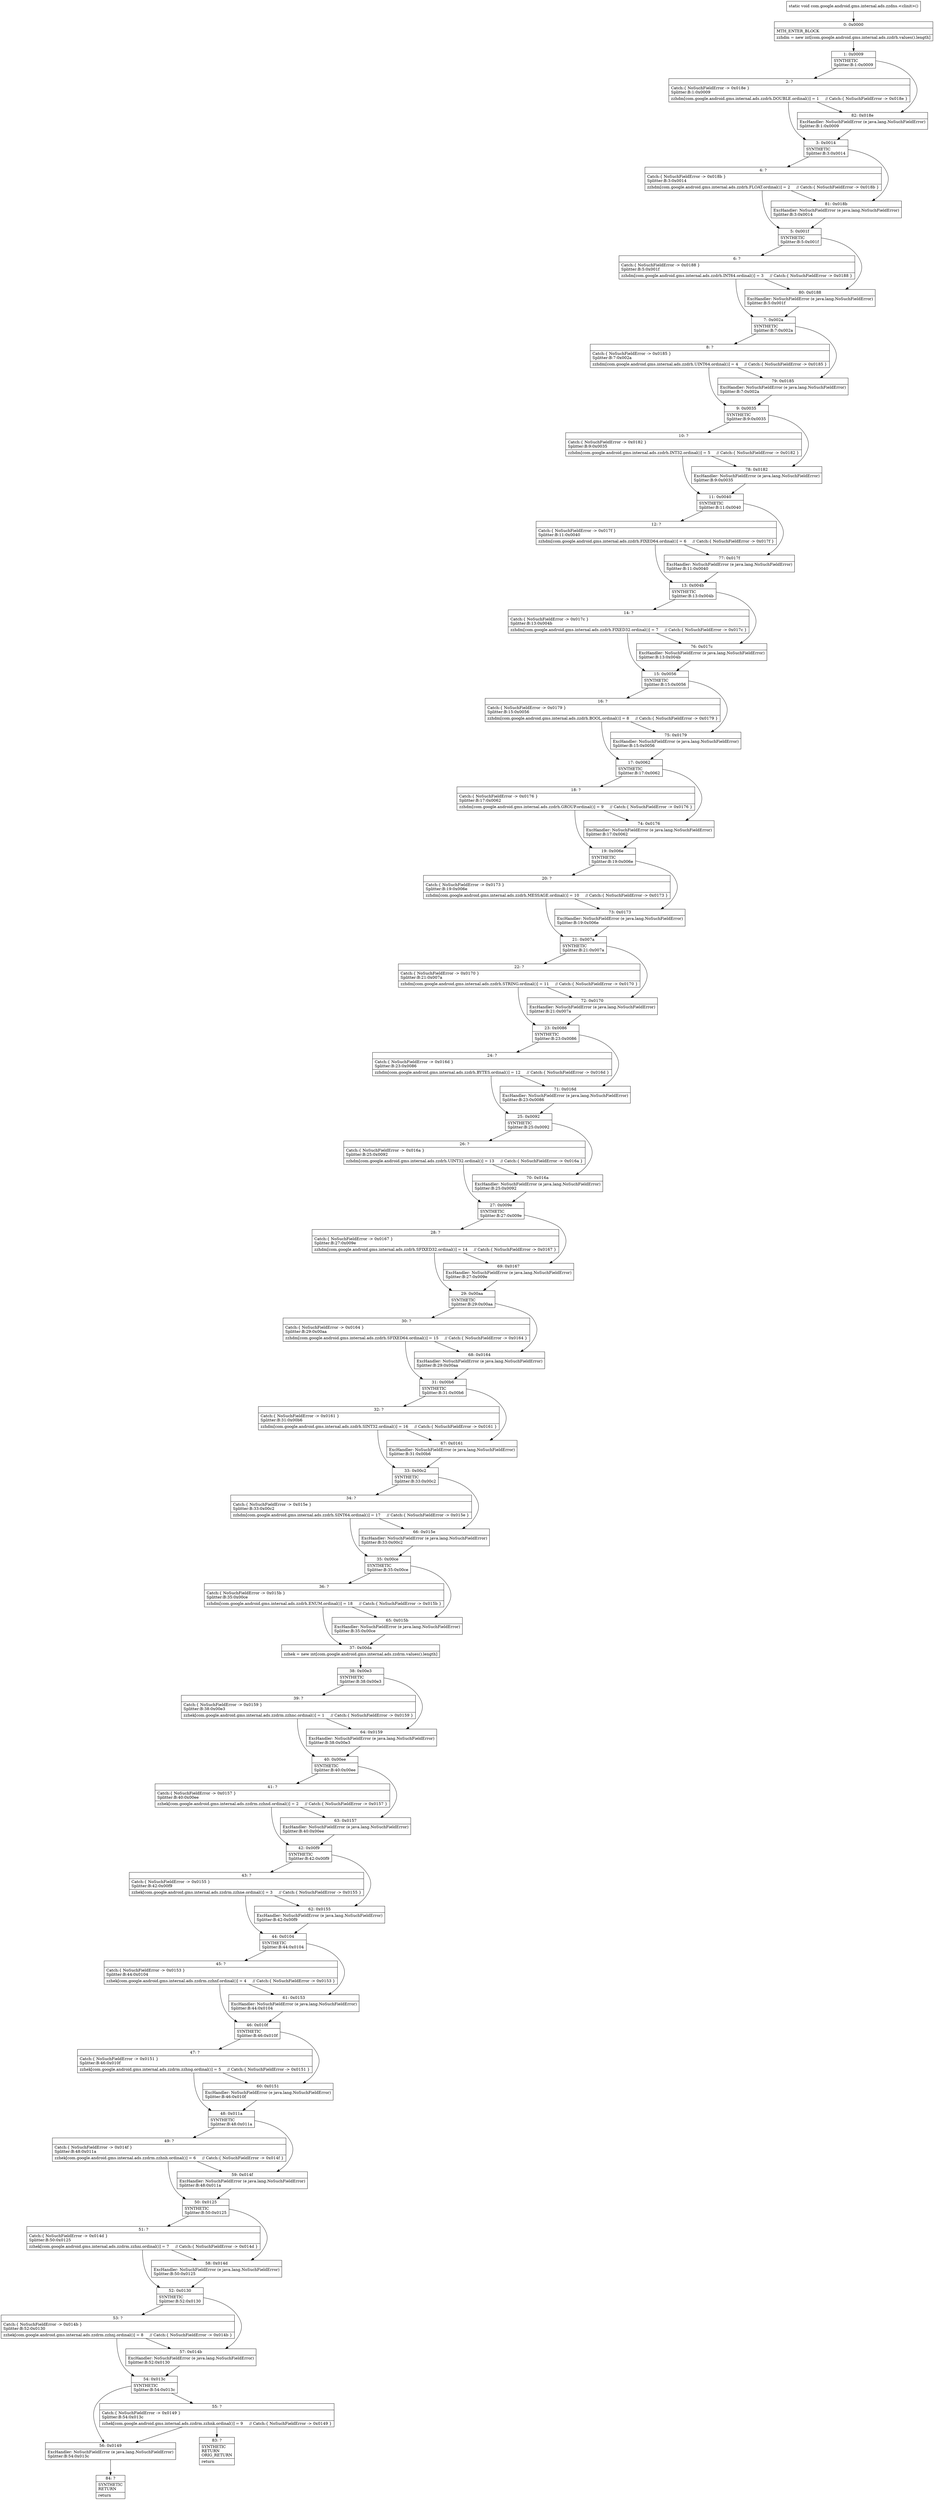 digraph "CFG forcom.google.android.gms.internal.ads.zzdns.\<clinit\>()V" {
Node_0 [shape=record,label="{0\:\ 0x0000|MTH_ENTER_BLOCK\l|zzhdm = new int[com.google.android.gms.internal.ads.zzdrh.values().length]\l}"];
Node_1 [shape=record,label="{1\:\ 0x0009|SYNTHETIC\lSplitter:B:1:0x0009\l}"];
Node_2 [shape=record,label="{2\:\ ?|Catch:\{ NoSuchFieldError \-\> 0x018e \}\lSplitter:B:1:0x0009\l|zzhdm[com.google.android.gms.internal.ads.zzdrh.DOUBLE.ordinal()] = 1     \/\/ Catch:\{ NoSuchFieldError \-\> 0x018e \}\l}"];
Node_3 [shape=record,label="{3\:\ 0x0014|SYNTHETIC\lSplitter:B:3:0x0014\l}"];
Node_4 [shape=record,label="{4\:\ ?|Catch:\{ NoSuchFieldError \-\> 0x018b \}\lSplitter:B:3:0x0014\l|zzhdm[com.google.android.gms.internal.ads.zzdrh.FLOAT.ordinal()] = 2     \/\/ Catch:\{ NoSuchFieldError \-\> 0x018b \}\l}"];
Node_5 [shape=record,label="{5\:\ 0x001f|SYNTHETIC\lSplitter:B:5:0x001f\l}"];
Node_6 [shape=record,label="{6\:\ ?|Catch:\{ NoSuchFieldError \-\> 0x0188 \}\lSplitter:B:5:0x001f\l|zzhdm[com.google.android.gms.internal.ads.zzdrh.INT64.ordinal()] = 3     \/\/ Catch:\{ NoSuchFieldError \-\> 0x0188 \}\l}"];
Node_7 [shape=record,label="{7\:\ 0x002a|SYNTHETIC\lSplitter:B:7:0x002a\l}"];
Node_8 [shape=record,label="{8\:\ ?|Catch:\{ NoSuchFieldError \-\> 0x0185 \}\lSplitter:B:7:0x002a\l|zzhdm[com.google.android.gms.internal.ads.zzdrh.UINT64.ordinal()] = 4     \/\/ Catch:\{ NoSuchFieldError \-\> 0x0185 \}\l}"];
Node_9 [shape=record,label="{9\:\ 0x0035|SYNTHETIC\lSplitter:B:9:0x0035\l}"];
Node_10 [shape=record,label="{10\:\ ?|Catch:\{ NoSuchFieldError \-\> 0x0182 \}\lSplitter:B:9:0x0035\l|zzhdm[com.google.android.gms.internal.ads.zzdrh.INT32.ordinal()] = 5     \/\/ Catch:\{ NoSuchFieldError \-\> 0x0182 \}\l}"];
Node_11 [shape=record,label="{11\:\ 0x0040|SYNTHETIC\lSplitter:B:11:0x0040\l}"];
Node_12 [shape=record,label="{12\:\ ?|Catch:\{ NoSuchFieldError \-\> 0x017f \}\lSplitter:B:11:0x0040\l|zzhdm[com.google.android.gms.internal.ads.zzdrh.FIXED64.ordinal()] = 6     \/\/ Catch:\{ NoSuchFieldError \-\> 0x017f \}\l}"];
Node_13 [shape=record,label="{13\:\ 0x004b|SYNTHETIC\lSplitter:B:13:0x004b\l}"];
Node_14 [shape=record,label="{14\:\ ?|Catch:\{ NoSuchFieldError \-\> 0x017c \}\lSplitter:B:13:0x004b\l|zzhdm[com.google.android.gms.internal.ads.zzdrh.FIXED32.ordinal()] = 7     \/\/ Catch:\{ NoSuchFieldError \-\> 0x017c \}\l}"];
Node_15 [shape=record,label="{15\:\ 0x0056|SYNTHETIC\lSplitter:B:15:0x0056\l}"];
Node_16 [shape=record,label="{16\:\ ?|Catch:\{ NoSuchFieldError \-\> 0x0179 \}\lSplitter:B:15:0x0056\l|zzhdm[com.google.android.gms.internal.ads.zzdrh.BOOL.ordinal()] = 8     \/\/ Catch:\{ NoSuchFieldError \-\> 0x0179 \}\l}"];
Node_17 [shape=record,label="{17\:\ 0x0062|SYNTHETIC\lSplitter:B:17:0x0062\l}"];
Node_18 [shape=record,label="{18\:\ ?|Catch:\{ NoSuchFieldError \-\> 0x0176 \}\lSplitter:B:17:0x0062\l|zzhdm[com.google.android.gms.internal.ads.zzdrh.GROUP.ordinal()] = 9     \/\/ Catch:\{ NoSuchFieldError \-\> 0x0176 \}\l}"];
Node_19 [shape=record,label="{19\:\ 0x006e|SYNTHETIC\lSplitter:B:19:0x006e\l}"];
Node_20 [shape=record,label="{20\:\ ?|Catch:\{ NoSuchFieldError \-\> 0x0173 \}\lSplitter:B:19:0x006e\l|zzhdm[com.google.android.gms.internal.ads.zzdrh.MESSAGE.ordinal()] = 10     \/\/ Catch:\{ NoSuchFieldError \-\> 0x0173 \}\l}"];
Node_21 [shape=record,label="{21\:\ 0x007a|SYNTHETIC\lSplitter:B:21:0x007a\l}"];
Node_22 [shape=record,label="{22\:\ ?|Catch:\{ NoSuchFieldError \-\> 0x0170 \}\lSplitter:B:21:0x007a\l|zzhdm[com.google.android.gms.internal.ads.zzdrh.STRING.ordinal()] = 11     \/\/ Catch:\{ NoSuchFieldError \-\> 0x0170 \}\l}"];
Node_23 [shape=record,label="{23\:\ 0x0086|SYNTHETIC\lSplitter:B:23:0x0086\l}"];
Node_24 [shape=record,label="{24\:\ ?|Catch:\{ NoSuchFieldError \-\> 0x016d \}\lSplitter:B:23:0x0086\l|zzhdm[com.google.android.gms.internal.ads.zzdrh.BYTES.ordinal()] = 12     \/\/ Catch:\{ NoSuchFieldError \-\> 0x016d \}\l}"];
Node_25 [shape=record,label="{25\:\ 0x0092|SYNTHETIC\lSplitter:B:25:0x0092\l}"];
Node_26 [shape=record,label="{26\:\ ?|Catch:\{ NoSuchFieldError \-\> 0x016a \}\lSplitter:B:25:0x0092\l|zzhdm[com.google.android.gms.internal.ads.zzdrh.UINT32.ordinal()] = 13     \/\/ Catch:\{ NoSuchFieldError \-\> 0x016a \}\l}"];
Node_27 [shape=record,label="{27\:\ 0x009e|SYNTHETIC\lSplitter:B:27:0x009e\l}"];
Node_28 [shape=record,label="{28\:\ ?|Catch:\{ NoSuchFieldError \-\> 0x0167 \}\lSplitter:B:27:0x009e\l|zzhdm[com.google.android.gms.internal.ads.zzdrh.SFIXED32.ordinal()] = 14     \/\/ Catch:\{ NoSuchFieldError \-\> 0x0167 \}\l}"];
Node_29 [shape=record,label="{29\:\ 0x00aa|SYNTHETIC\lSplitter:B:29:0x00aa\l}"];
Node_30 [shape=record,label="{30\:\ ?|Catch:\{ NoSuchFieldError \-\> 0x0164 \}\lSplitter:B:29:0x00aa\l|zzhdm[com.google.android.gms.internal.ads.zzdrh.SFIXED64.ordinal()] = 15     \/\/ Catch:\{ NoSuchFieldError \-\> 0x0164 \}\l}"];
Node_31 [shape=record,label="{31\:\ 0x00b6|SYNTHETIC\lSplitter:B:31:0x00b6\l}"];
Node_32 [shape=record,label="{32\:\ ?|Catch:\{ NoSuchFieldError \-\> 0x0161 \}\lSplitter:B:31:0x00b6\l|zzhdm[com.google.android.gms.internal.ads.zzdrh.SINT32.ordinal()] = 16     \/\/ Catch:\{ NoSuchFieldError \-\> 0x0161 \}\l}"];
Node_33 [shape=record,label="{33\:\ 0x00c2|SYNTHETIC\lSplitter:B:33:0x00c2\l}"];
Node_34 [shape=record,label="{34\:\ ?|Catch:\{ NoSuchFieldError \-\> 0x015e \}\lSplitter:B:33:0x00c2\l|zzhdm[com.google.android.gms.internal.ads.zzdrh.SINT64.ordinal()] = 17     \/\/ Catch:\{ NoSuchFieldError \-\> 0x015e \}\l}"];
Node_35 [shape=record,label="{35\:\ 0x00ce|SYNTHETIC\lSplitter:B:35:0x00ce\l}"];
Node_36 [shape=record,label="{36\:\ ?|Catch:\{ NoSuchFieldError \-\> 0x015b \}\lSplitter:B:35:0x00ce\l|zzhdm[com.google.android.gms.internal.ads.zzdrh.ENUM.ordinal()] = 18     \/\/ Catch:\{ NoSuchFieldError \-\> 0x015b \}\l}"];
Node_37 [shape=record,label="{37\:\ 0x00da|zzhek = new int[com.google.android.gms.internal.ads.zzdrm.values().length]\l}"];
Node_38 [shape=record,label="{38\:\ 0x00e3|SYNTHETIC\lSplitter:B:38:0x00e3\l}"];
Node_39 [shape=record,label="{39\:\ ?|Catch:\{ NoSuchFieldError \-\> 0x0159 \}\lSplitter:B:38:0x00e3\l|zzhek[com.google.android.gms.internal.ads.zzdrm.zzhnc.ordinal()] = 1     \/\/ Catch:\{ NoSuchFieldError \-\> 0x0159 \}\l}"];
Node_40 [shape=record,label="{40\:\ 0x00ee|SYNTHETIC\lSplitter:B:40:0x00ee\l}"];
Node_41 [shape=record,label="{41\:\ ?|Catch:\{ NoSuchFieldError \-\> 0x0157 \}\lSplitter:B:40:0x00ee\l|zzhek[com.google.android.gms.internal.ads.zzdrm.zzhnd.ordinal()] = 2     \/\/ Catch:\{ NoSuchFieldError \-\> 0x0157 \}\l}"];
Node_42 [shape=record,label="{42\:\ 0x00f9|SYNTHETIC\lSplitter:B:42:0x00f9\l}"];
Node_43 [shape=record,label="{43\:\ ?|Catch:\{ NoSuchFieldError \-\> 0x0155 \}\lSplitter:B:42:0x00f9\l|zzhek[com.google.android.gms.internal.ads.zzdrm.zzhne.ordinal()] = 3     \/\/ Catch:\{ NoSuchFieldError \-\> 0x0155 \}\l}"];
Node_44 [shape=record,label="{44\:\ 0x0104|SYNTHETIC\lSplitter:B:44:0x0104\l}"];
Node_45 [shape=record,label="{45\:\ ?|Catch:\{ NoSuchFieldError \-\> 0x0153 \}\lSplitter:B:44:0x0104\l|zzhek[com.google.android.gms.internal.ads.zzdrm.zzhnf.ordinal()] = 4     \/\/ Catch:\{ NoSuchFieldError \-\> 0x0153 \}\l}"];
Node_46 [shape=record,label="{46\:\ 0x010f|SYNTHETIC\lSplitter:B:46:0x010f\l}"];
Node_47 [shape=record,label="{47\:\ ?|Catch:\{ NoSuchFieldError \-\> 0x0151 \}\lSplitter:B:46:0x010f\l|zzhek[com.google.android.gms.internal.ads.zzdrm.zzhng.ordinal()] = 5     \/\/ Catch:\{ NoSuchFieldError \-\> 0x0151 \}\l}"];
Node_48 [shape=record,label="{48\:\ 0x011a|SYNTHETIC\lSplitter:B:48:0x011a\l}"];
Node_49 [shape=record,label="{49\:\ ?|Catch:\{ NoSuchFieldError \-\> 0x014f \}\lSplitter:B:48:0x011a\l|zzhek[com.google.android.gms.internal.ads.zzdrm.zzhnh.ordinal()] = 6     \/\/ Catch:\{ NoSuchFieldError \-\> 0x014f \}\l}"];
Node_50 [shape=record,label="{50\:\ 0x0125|SYNTHETIC\lSplitter:B:50:0x0125\l}"];
Node_51 [shape=record,label="{51\:\ ?|Catch:\{ NoSuchFieldError \-\> 0x014d \}\lSplitter:B:50:0x0125\l|zzhek[com.google.android.gms.internal.ads.zzdrm.zzhni.ordinal()] = 7     \/\/ Catch:\{ NoSuchFieldError \-\> 0x014d \}\l}"];
Node_52 [shape=record,label="{52\:\ 0x0130|SYNTHETIC\lSplitter:B:52:0x0130\l}"];
Node_53 [shape=record,label="{53\:\ ?|Catch:\{ NoSuchFieldError \-\> 0x014b \}\lSplitter:B:52:0x0130\l|zzhek[com.google.android.gms.internal.ads.zzdrm.zzhnj.ordinal()] = 8     \/\/ Catch:\{ NoSuchFieldError \-\> 0x014b \}\l}"];
Node_54 [shape=record,label="{54\:\ 0x013c|SYNTHETIC\lSplitter:B:54:0x013c\l}"];
Node_55 [shape=record,label="{55\:\ ?|Catch:\{ NoSuchFieldError \-\> 0x0149 \}\lSplitter:B:54:0x013c\l|zzhek[com.google.android.gms.internal.ads.zzdrm.zzhnk.ordinal()] = 9     \/\/ Catch:\{ NoSuchFieldError \-\> 0x0149 \}\l}"];
Node_56 [shape=record,label="{56\:\ 0x0149|ExcHandler: NoSuchFieldError (e java.lang.NoSuchFieldError)\lSplitter:B:54:0x013c\l}"];
Node_57 [shape=record,label="{57\:\ 0x014b|ExcHandler: NoSuchFieldError (e java.lang.NoSuchFieldError)\lSplitter:B:52:0x0130\l}"];
Node_58 [shape=record,label="{58\:\ 0x014d|ExcHandler: NoSuchFieldError (e java.lang.NoSuchFieldError)\lSplitter:B:50:0x0125\l}"];
Node_59 [shape=record,label="{59\:\ 0x014f|ExcHandler: NoSuchFieldError (e java.lang.NoSuchFieldError)\lSplitter:B:48:0x011a\l}"];
Node_60 [shape=record,label="{60\:\ 0x0151|ExcHandler: NoSuchFieldError (e java.lang.NoSuchFieldError)\lSplitter:B:46:0x010f\l}"];
Node_61 [shape=record,label="{61\:\ 0x0153|ExcHandler: NoSuchFieldError (e java.lang.NoSuchFieldError)\lSplitter:B:44:0x0104\l}"];
Node_62 [shape=record,label="{62\:\ 0x0155|ExcHandler: NoSuchFieldError (e java.lang.NoSuchFieldError)\lSplitter:B:42:0x00f9\l}"];
Node_63 [shape=record,label="{63\:\ 0x0157|ExcHandler: NoSuchFieldError (e java.lang.NoSuchFieldError)\lSplitter:B:40:0x00ee\l}"];
Node_64 [shape=record,label="{64\:\ 0x0159|ExcHandler: NoSuchFieldError (e java.lang.NoSuchFieldError)\lSplitter:B:38:0x00e3\l}"];
Node_65 [shape=record,label="{65\:\ 0x015b|ExcHandler: NoSuchFieldError (e java.lang.NoSuchFieldError)\lSplitter:B:35:0x00ce\l}"];
Node_66 [shape=record,label="{66\:\ 0x015e|ExcHandler: NoSuchFieldError (e java.lang.NoSuchFieldError)\lSplitter:B:33:0x00c2\l}"];
Node_67 [shape=record,label="{67\:\ 0x0161|ExcHandler: NoSuchFieldError (e java.lang.NoSuchFieldError)\lSplitter:B:31:0x00b6\l}"];
Node_68 [shape=record,label="{68\:\ 0x0164|ExcHandler: NoSuchFieldError (e java.lang.NoSuchFieldError)\lSplitter:B:29:0x00aa\l}"];
Node_69 [shape=record,label="{69\:\ 0x0167|ExcHandler: NoSuchFieldError (e java.lang.NoSuchFieldError)\lSplitter:B:27:0x009e\l}"];
Node_70 [shape=record,label="{70\:\ 0x016a|ExcHandler: NoSuchFieldError (e java.lang.NoSuchFieldError)\lSplitter:B:25:0x0092\l}"];
Node_71 [shape=record,label="{71\:\ 0x016d|ExcHandler: NoSuchFieldError (e java.lang.NoSuchFieldError)\lSplitter:B:23:0x0086\l}"];
Node_72 [shape=record,label="{72\:\ 0x0170|ExcHandler: NoSuchFieldError (e java.lang.NoSuchFieldError)\lSplitter:B:21:0x007a\l}"];
Node_73 [shape=record,label="{73\:\ 0x0173|ExcHandler: NoSuchFieldError (e java.lang.NoSuchFieldError)\lSplitter:B:19:0x006e\l}"];
Node_74 [shape=record,label="{74\:\ 0x0176|ExcHandler: NoSuchFieldError (e java.lang.NoSuchFieldError)\lSplitter:B:17:0x0062\l}"];
Node_75 [shape=record,label="{75\:\ 0x0179|ExcHandler: NoSuchFieldError (e java.lang.NoSuchFieldError)\lSplitter:B:15:0x0056\l}"];
Node_76 [shape=record,label="{76\:\ 0x017c|ExcHandler: NoSuchFieldError (e java.lang.NoSuchFieldError)\lSplitter:B:13:0x004b\l}"];
Node_77 [shape=record,label="{77\:\ 0x017f|ExcHandler: NoSuchFieldError (e java.lang.NoSuchFieldError)\lSplitter:B:11:0x0040\l}"];
Node_78 [shape=record,label="{78\:\ 0x0182|ExcHandler: NoSuchFieldError (e java.lang.NoSuchFieldError)\lSplitter:B:9:0x0035\l}"];
Node_79 [shape=record,label="{79\:\ 0x0185|ExcHandler: NoSuchFieldError (e java.lang.NoSuchFieldError)\lSplitter:B:7:0x002a\l}"];
Node_80 [shape=record,label="{80\:\ 0x0188|ExcHandler: NoSuchFieldError (e java.lang.NoSuchFieldError)\lSplitter:B:5:0x001f\l}"];
Node_81 [shape=record,label="{81\:\ 0x018b|ExcHandler: NoSuchFieldError (e java.lang.NoSuchFieldError)\lSplitter:B:3:0x0014\l}"];
Node_82 [shape=record,label="{82\:\ 0x018e|ExcHandler: NoSuchFieldError (e java.lang.NoSuchFieldError)\lSplitter:B:1:0x0009\l}"];
Node_83 [shape=record,label="{83\:\ ?|SYNTHETIC\lRETURN\lORIG_RETURN\l|return\l}"];
Node_84 [shape=record,label="{84\:\ ?|SYNTHETIC\lRETURN\l|return\l}"];
MethodNode[shape=record,label="{static void com.google.android.gms.internal.ads.zzdns.\<clinit\>() }"];
MethodNode -> Node_0;
Node_0 -> Node_1;
Node_1 -> Node_2;
Node_1 -> Node_82;
Node_2 -> Node_3;
Node_2 -> Node_82;
Node_3 -> Node_4;
Node_3 -> Node_81;
Node_4 -> Node_5;
Node_4 -> Node_81;
Node_5 -> Node_6;
Node_5 -> Node_80;
Node_6 -> Node_7;
Node_6 -> Node_80;
Node_7 -> Node_8;
Node_7 -> Node_79;
Node_8 -> Node_9;
Node_8 -> Node_79;
Node_9 -> Node_10;
Node_9 -> Node_78;
Node_10 -> Node_11;
Node_10 -> Node_78;
Node_11 -> Node_12;
Node_11 -> Node_77;
Node_12 -> Node_13;
Node_12 -> Node_77;
Node_13 -> Node_14;
Node_13 -> Node_76;
Node_14 -> Node_15;
Node_14 -> Node_76;
Node_15 -> Node_16;
Node_15 -> Node_75;
Node_16 -> Node_17;
Node_16 -> Node_75;
Node_17 -> Node_18;
Node_17 -> Node_74;
Node_18 -> Node_19;
Node_18 -> Node_74;
Node_19 -> Node_20;
Node_19 -> Node_73;
Node_20 -> Node_21;
Node_20 -> Node_73;
Node_21 -> Node_22;
Node_21 -> Node_72;
Node_22 -> Node_23;
Node_22 -> Node_72;
Node_23 -> Node_24;
Node_23 -> Node_71;
Node_24 -> Node_25;
Node_24 -> Node_71;
Node_25 -> Node_26;
Node_25 -> Node_70;
Node_26 -> Node_27;
Node_26 -> Node_70;
Node_27 -> Node_28;
Node_27 -> Node_69;
Node_28 -> Node_29;
Node_28 -> Node_69;
Node_29 -> Node_30;
Node_29 -> Node_68;
Node_30 -> Node_31;
Node_30 -> Node_68;
Node_31 -> Node_32;
Node_31 -> Node_67;
Node_32 -> Node_33;
Node_32 -> Node_67;
Node_33 -> Node_34;
Node_33 -> Node_66;
Node_34 -> Node_35;
Node_34 -> Node_66;
Node_35 -> Node_36;
Node_35 -> Node_65;
Node_36 -> Node_37;
Node_36 -> Node_65;
Node_37 -> Node_38;
Node_38 -> Node_39;
Node_38 -> Node_64;
Node_39 -> Node_40;
Node_39 -> Node_64;
Node_40 -> Node_41;
Node_40 -> Node_63;
Node_41 -> Node_42;
Node_41 -> Node_63;
Node_42 -> Node_43;
Node_42 -> Node_62;
Node_43 -> Node_44;
Node_43 -> Node_62;
Node_44 -> Node_45;
Node_44 -> Node_61;
Node_45 -> Node_46;
Node_45 -> Node_61;
Node_46 -> Node_47;
Node_46 -> Node_60;
Node_47 -> Node_48;
Node_47 -> Node_60;
Node_48 -> Node_49;
Node_48 -> Node_59;
Node_49 -> Node_50;
Node_49 -> Node_59;
Node_50 -> Node_51;
Node_50 -> Node_58;
Node_51 -> Node_52;
Node_51 -> Node_58;
Node_52 -> Node_53;
Node_52 -> Node_57;
Node_53 -> Node_54;
Node_53 -> Node_57;
Node_54 -> Node_55;
Node_54 -> Node_56;
Node_55 -> Node_56;
Node_55 -> Node_83;
Node_56 -> Node_84;
Node_57 -> Node_54;
Node_58 -> Node_52;
Node_59 -> Node_50;
Node_60 -> Node_48;
Node_61 -> Node_46;
Node_62 -> Node_44;
Node_63 -> Node_42;
Node_64 -> Node_40;
Node_65 -> Node_37;
Node_66 -> Node_35;
Node_67 -> Node_33;
Node_68 -> Node_31;
Node_69 -> Node_29;
Node_70 -> Node_27;
Node_71 -> Node_25;
Node_72 -> Node_23;
Node_73 -> Node_21;
Node_74 -> Node_19;
Node_75 -> Node_17;
Node_76 -> Node_15;
Node_77 -> Node_13;
Node_78 -> Node_11;
Node_79 -> Node_9;
Node_80 -> Node_7;
Node_81 -> Node_5;
Node_82 -> Node_3;
}

